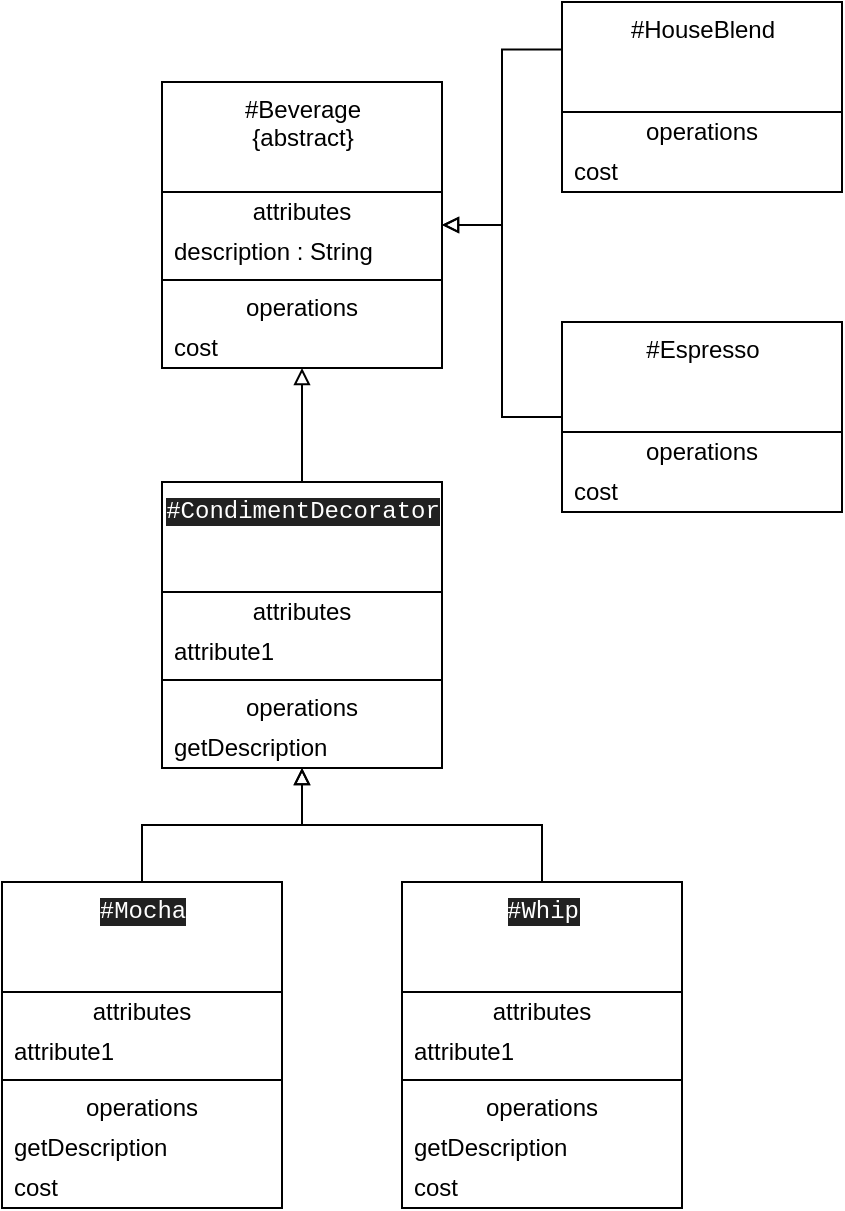 <mxfile version="14.2.4" type="embed" pages="2">
    <diagram id="cLRLvkP9J8YBRdcnJKA4" name="hard.first">
        <mxGraphModel dx="728" dy="585" grid="1" gridSize="10" guides="1" tooltips="1" connect="1" arrows="1" fold="1" page="1" pageScale="1" pageWidth="827" pageHeight="1169" math="0" shadow="0">
            <root>
                <mxCell id="0"/>
                <mxCell id="1" parent="0"/>
                <mxCell id="35" value="" style="edgeStyle=orthogonalEdgeStyle;rounded=0;orthogonalLoop=1;jettySize=auto;html=1;startArrow=block;startFill=0;endArrow=none;endFill=0;" edge="1" parent="1" source="10" target="27">
                    <mxGeometry relative="1" as="geometry"/>
                </mxCell>
                <mxCell id="yAGryowSDwM7K2NVVagc-46" style="edgeStyle=orthogonalEdgeStyle;rounded=0;orthogonalLoop=1;jettySize=auto;html=1;entryX=0;entryY=0.25;entryDx=0;entryDy=0;startArrow=block;startFill=0;endArrow=none;endFill=0;" edge="1" parent="1" source="10" target="36">
                    <mxGeometry relative="1" as="geometry"/>
                </mxCell>
                <mxCell id="yAGryowSDwM7K2NVVagc-47" style="edgeStyle=orthogonalEdgeStyle;rounded=0;orthogonalLoop=1;jettySize=auto;html=1;startArrow=block;startFill=0;endArrow=none;endFill=0;" edge="1" parent="1" source="10" target="18">
                    <mxGeometry relative="1" as="geometry"/>
                </mxCell>
                <mxCell id="10" value="#Beverage&lt;br&gt;{abstract}" style="swimlane;fontStyle=0;align=center;verticalAlign=top;childLayout=stackLayout;horizontal=1;startSize=55;horizontalStack=0;resizeParent=1;resizeParentMax=0;resizeLast=0;collapsible=0;marginBottom=0;html=1;" vertex="1" parent="1">
                    <mxGeometry x="160" y="80" width="140" height="143" as="geometry"/>
                </mxCell>
                <mxCell id="11" value="attributes" style="text;html=1;strokeColor=none;fillColor=none;align=center;verticalAlign=middle;spacingLeft=4;spacingRight=4;overflow=hidden;rotatable=0;points=[[0,0.5],[1,0.5]];portConstraint=eastwest;" vertex="1" parent="10">
                    <mxGeometry y="55" width="140" height="20" as="geometry"/>
                </mxCell>
                <mxCell id="12" value="description : String" style="text;html=1;strokeColor=none;fillColor=none;align=left;verticalAlign=middle;spacingLeft=4;spacingRight=4;overflow=hidden;rotatable=0;points=[[0,0.5],[1,0.5]];portConstraint=eastwest;" vertex="1" parent="10">
                    <mxGeometry y="75" width="140" height="20" as="geometry"/>
                </mxCell>
                <mxCell id="15" value="" style="line;strokeWidth=1;fillColor=none;align=left;verticalAlign=middle;spacingTop=-1;spacingLeft=3;spacingRight=3;rotatable=0;labelPosition=right;points=[];portConstraint=eastwest;" vertex="1" parent="10">
                    <mxGeometry y="95" width="140" height="8" as="geometry"/>
                </mxCell>
                <mxCell id="16" value="operations" style="text;html=1;strokeColor=none;fillColor=none;align=center;verticalAlign=middle;spacingLeft=4;spacingRight=4;overflow=hidden;rotatable=0;points=[[0,0.5],[1,0.5]];portConstraint=eastwest;" vertex="1" parent="10">
                    <mxGeometry y="103" width="140" height="20" as="geometry"/>
                </mxCell>
                <mxCell id="17" value="cost" style="text;html=1;strokeColor=none;fillColor=none;align=left;verticalAlign=middle;spacingLeft=4;spacingRight=4;overflow=hidden;rotatable=0;points=[[0,0.5],[1,0.5]];portConstraint=eastwest;" vertex="1" parent="10">
                    <mxGeometry y="123" width="140" height="20" as="geometry"/>
                </mxCell>
                <mxCell id="18" value="#Espresso" style="swimlane;fontStyle=0;align=center;verticalAlign=top;childLayout=stackLayout;horizontal=1;startSize=55;horizontalStack=0;resizeParent=1;resizeParentMax=0;resizeLast=0;collapsible=0;marginBottom=0;html=1;" vertex="1" parent="1">
                    <mxGeometry x="360" y="200" width="140" height="95" as="geometry"/>
                </mxCell>
                <mxCell id="24" value="operations" style="text;html=1;strokeColor=none;fillColor=none;align=center;verticalAlign=middle;spacingLeft=4;spacingRight=4;overflow=hidden;rotatable=0;points=[[0,0.5],[1,0.5]];portConstraint=eastwest;" vertex="1" parent="18">
                    <mxGeometry y="55" width="140" height="20" as="geometry"/>
                </mxCell>
                <mxCell id="25" value="cost" style="text;html=1;strokeColor=none;fillColor=none;align=left;verticalAlign=middle;spacingLeft=4;spacingRight=4;overflow=hidden;rotatable=0;points=[[0,0.5],[1,0.5]];portConstraint=eastwest;" vertex="1" parent="18">
                    <mxGeometry y="75" width="140" height="20" as="geometry"/>
                </mxCell>
                <mxCell id="o_oECqTWCwl9voqgzaZ2-54" value="" style="edgeStyle=orthogonalEdgeStyle;rounded=0;orthogonalLoop=1;jettySize=auto;html=1;startArrow=block;startFill=0;endArrow=none;endFill=0;" edge="1" parent="1" source="27" target="o_oECqTWCwl9voqgzaZ2-46">
                    <mxGeometry relative="1" as="geometry"/>
                </mxCell>
                <mxCell id="yAGryowSDwM7K2NVVagc-56" style="edgeStyle=orthogonalEdgeStyle;rounded=0;orthogonalLoop=1;jettySize=auto;html=1;startArrow=block;startFill=0;endArrow=none;endFill=0;" edge="1" parent="1" source="27" target="yAGryowSDwM7K2NVVagc-48">
                    <mxGeometry relative="1" as="geometry"/>
                </mxCell>
                <mxCell id="27" value="&lt;font style=&quot;font-size: 12px&quot; color=&quot;#ffffff&quot;&gt;&lt;span style=&quot;background-color: rgb(33 , 33 , 33) ; font-family: &amp;#34;consolas&amp;#34; , &amp;#34;courier new&amp;#34; , monospace&quot;&gt;#&lt;/span&gt;&lt;span style=&quot;background-color: rgb(33 , 33 , 33) ; font-family: &amp;#34;consolas&amp;#34; , &amp;#34;courier new&amp;#34; , monospace&quot;&gt;CondimentDecorator&lt;/span&gt;&lt;/font&gt;" style="swimlane;fontStyle=0;align=center;verticalAlign=top;childLayout=stackLayout;horizontal=1;startSize=55;horizontalStack=0;resizeParent=1;resizeParentMax=0;resizeLast=0;collapsible=0;marginBottom=0;html=1;" vertex="1" parent="1">
                    <mxGeometry x="160" y="280" width="140" height="143" as="geometry"/>
                </mxCell>
                <mxCell id="28" value="attributes" style="text;html=1;strokeColor=none;fillColor=none;align=center;verticalAlign=middle;spacingLeft=4;spacingRight=4;overflow=hidden;rotatable=0;points=[[0,0.5],[1,0.5]];portConstraint=eastwest;" vertex="1" parent="27">
                    <mxGeometry y="55" width="140" height="20" as="geometry"/>
                </mxCell>
                <mxCell id="29" value="attribute1" style="text;html=1;strokeColor=none;fillColor=none;align=left;verticalAlign=middle;spacingLeft=4;spacingRight=4;overflow=hidden;rotatable=0;points=[[0,0.5],[1,0.5]];portConstraint=eastwest;" vertex="1" parent="27">
                    <mxGeometry y="75" width="140" height="20" as="geometry"/>
                </mxCell>
                <mxCell id="32" value="" style="line;strokeWidth=1;fillColor=none;align=left;verticalAlign=middle;spacingTop=-1;spacingLeft=3;spacingRight=3;rotatable=0;labelPosition=right;points=[];portConstraint=eastwest;" vertex="1" parent="27">
                    <mxGeometry y="95" width="140" height="8" as="geometry"/>
                </mxCell>
                <mxCell id="33" value="operations" style="text;html=1;strokeColor=none;fillColor=none;align=center;verticalAlign=middle;spacingLeft=4;spacingRight=4;overflow=hidden;rotatable=0;points=[[0,0.5],[1,0.5]];portConstraint=eastwest;" vertex="1" parent="27">
                    <mxGeometry y="103" width="140" height="20" as="geometry"/>
                </mxCell>
                <mxCell id="34" value="getDescription" style="text;html=1;strokeColor=none;fillColor=none;align=left;verticalAlign=middle;spacingLeft=4;spacingRight=4;overflow=hidden;rotatable=0;points=[[0,0.5],[1,0.5]];portConstraint=eastwest;" vertex="1" parent="27">
                    <mxGeometry y="123" width="140" height="20" as="geometry"/>
                </mxCell>
                <mxCell id="36" value="#HouseBlend" style="swimlane;fontStyle=0;align=center;verticalAlign=top;childLayout=stackLayout;horizontal=1;startSize=55;horizontalStack=0;resizeParent=1;resizeParentMax=0;resizeLast=0;collapsible=0;marginBottom=0;html=1;" vertex="1" parent="1">
                    <mxGeometry x="360" y="40" width="140" height="95" as="geometry"/>
                </mxCell>
                <mxCell id="42" value="operations" style="text;html=1;strokeColor=none;fillColor=none;align=center;verticalAlign=middle;spacingLeft=4;spacingRight=4;overflow=hidden;rotatable=0;points=[[0,0.5],[1,0.5]];portConstraint=eastwest;" vertex="1" parent="36">
                    <mxGeometry y="55" width="140" height="20" as="geometry"/>
                </mxCell>
                <mxCell id="43" value="cost" style="text;html=1;strokeColor=none;fillColor=none;align=left;verticalAlign=middle;spacingLeft=4;spacingRight=4;overflow=hidden;rotatable=0;points=[[0,0.5],[1,0.5]];portConstraint=eastwest;" vertex="1" parent="36">
                    <mxGeometry y="75" width="140" height="20" as="geometry"/>
                </mxCell>
                <mxCell id="o_oECqTWCwl9voqgzaZ2-46" value="&lt;font color=&quot;#ffffff&quot; face=&quot;consolas, courier new, monospace&quot;&gt;&lt;span style=&quot;background-color: rgb(33 , 33 , 33)&quot;&gt;#Mocha&lt;/span&gt;&lt;/font&gt;" style="swimlane;fontStyle=0;align=center;verticalAlign=top;childLayout=stackLayout;horizontal=1;startSize=55;horizontalStack=0;resizeParent=1;resizeParentMax=0;resizeLast=0;collapsible=0;marginBottom=0;html=1;" vertex="1" parent="1">
                    <mxGeometry x="80" y="480" width="140" height="163" as="geometry"/>
                </mxCell>
                <mxCell id="o_oECqTWCwl9voqgzaZ2-47" value="attributes" style="text;html=1;strokeColor=none;fillColor=none;align=center;verticalAlign=middle;spacingLeft=4;spacingRight=4;overflow=hidden;rotatable=0;points=[[0,0.5],[1,0.5]];portConstraint=eastwest;" vertex="1" parent="o_oECqTWCwl9voqgzaZ2-46">
                    <mxGeometry y="55" width="140" height="20" as="geometry"/>
                </mxCell>
                <mxCell id="o_oECqTWCwl9voqgzaZ2-48" value="attribute1" style="text;html=1;strokeColor=none;fillColor=none;align=left;verticalAlign=middle;spacingLeft=4;spacingRight=4;overflow=hidden;rotatable=0;points=[[0,0.5],[1,0.5]];portConstraint=eastwest;" vertex="1" parent="o_oECqTWCwl9voqgzaZ2-46">
                    <mxGeometry y="75" width="140" height="20" as="geometry"/>
                </mxCell>
                <mxCell id="o_oECqTWCwl9voqgzaZ2-51" value="" style="line;strokeWidth=1;fillColor=none;align=left;verticalAlign=middle;spacingTop=-1;spacingLeft=3;spacingRight=3;rotatable=0;labelPosition=right;points=[];portConstraint=eastwest;" vertex="1" parent="o_oECqTWCwl9voqgzaZ2-46">
                    <mxGeometry y="95" width="140" height="8" as="geometry"/>
                </mxCell>
                <mxCell id="o_oECqTWCwl9voqgzaZ2-52" value="operations" style="text;html=1;strokeColor=none;fillColor=none;align=center;verticalAlign=middle;spacingLeft=4;spacingRight=4;overflow=hidden;rotatable=0;points=[[0,0.5],[1,0.5]];portConstraint=eastwest;" vertex="1" parent="o_oECqTWCwl9voqgzaZ2-46">
                    <mxGeometry y="103" width="140" height="20" as="geometry"/>
                </mxCell>
                <mxCell id="o_oECqTWCwl9voqgzaZ2-53" value="getDescription" style="text;html=1;strokeColor=none;fillColor=none;align=left;verticalAlign=middle;spacingLeft=4;spacingRight=4;overflow=hidden;rotatable=0;points=[[0,0.5],[1,0.5]];portConstraint=eastwest;" vertex="1" parent="o_oECqTWCwl9voqgzaZ2-46">
                    <mxGeometry y="123" width="140" height="20" as="geometry"/>
                </mxCell>
                <mxCell id="o_oECqTWCwl9voqgzaZ2-55" value="cost" style="text;html=1;strokeColor=none;fillColor=none;align=left;verticalAlign=middle;spacingLeft=4;spacingRight=4;overflow=hidden;rotatable=0;points=[[0,0.5],[1,0.5]];portConstraint=eastwest;" vertex="1" parent="o_oECqTWCwl9voqgzaZ2-46">
                    <mxGeometry y="143" width="140" height="20" as="geometry"/>
                </mxCell>
                <mxCell id="yAGryowSDwM7K2NVVagc-48" value="&lt;font color=&quot;#ffffff&quot; face=&quot;consolas, courier new, monospace&quot;&gt;&lt;span style=&quot;background-color: rgb(33 , 33 , 33)&quot;&gt;#Whip&lt;/span&gt;&lt;/font&gt;" style="swimlane;fontStyle=0;align=center;verticalAlign=top;childLayout=stackLayout;horizontal=1;startSize=55;horizontalStack=0;resizeParent=1;resizeParentMax=0;resizeLast=0;collapsible=0;marginBottom=0;html=1;" vertex="1" parent="1">
                    <mxGeometry x="280" y="480" width="140" height="163" as="geometry"/>
                </mxCell>
                <mxCell id="yAGryowSDwM7K2NVVagc-49" value="attributes" style="text;html=1;strokeColor=none;fillColor=none;align=center;verticalAlign=middle;spacingLeft=4;spacingRight=4;overflow=hidden;rotatable=0;points=[[0,0.5],[1,0.5]];portConstraint=eastwest;" vertex="1" parent="yAGryowSDwM7K2NVVagc-48">
                    <mxGeometry y="55" width="140" height="20" as="geometry"/>
                </mxCell>
                <mxCell id="yAGryowSDwM7K2NVVagc-50" value="attribute1" style="text;html=1;strokeColor=none;fillColor=none;align=left;verticalAlign=middle;spacingLeft=4;spacingRight=4;overflow=hidden;rotatable=0;points=[[0,0.5],[1,0.5]];portConstraint=eastwest;" vertex="1" parent="yAGryowSDwM7K2NVVagc-48">
                    <mxGeometry y="75" width="140" height="20" as="geometry"/>
                </mxCell>
                <mxCell id="yAGryowSDwM7K2NVVagc-51" value="" style="line;strokeWidth=1;fillColor=none;align=left;verticalAlign=middle;spacingTop=-1;spacingLeft=3;spacingRight=3;rotatable=0;labelPosition=right;points=[];portConstraint=eastwest;" vertex="1" parent="yAGryowSDwM7K2NVVagc-48">
                    <mxGeometry y="95" width="140" height="8" as="geometry"/>
                </mxCell>
                <mxCell id="yAGryowSDwM7K2NVVagc-52" value="operations" style="text;html=1;strokeColor=none;fillColor=none;align=center;verticalAlign=middle;spacingLeft=4;spacingRight=4;overflow=hidden;rotatable=0;points=[[0,0.5],[1,0.5]];portConstraint=eastwest;" vertex="1" parent="yAGryowSDwM7K2NVVagc-48">
                    <mxGeometry y="103" width="140" height="20" as="geometry"/>
                </mxCell>
                <mxCell id="yAGryowSDwM7K2NVVagc-53" value="getDescription" style="text;html=1;strokeColor=none;fillColor=none;align=left;verticalAlign=middle;spacingLeft=4;spacingRight=4;overflow=hidden;rotatable=0;points=[[0,0.5],[1,0.5]];portConstraint=eastwest;" vertex="1" parent="yAGryowSDwM7K2NVVagc-48">
                    <mxGeometry y="123" width="140" height="20" as="geometry"/>
                </mxCell>
                <mxCell id="yAGryowSDwM7K2NVVagc-54" value="cost" style="text;html=1;strokeColor=none;fillColor=none;align=left;verticalAlign=middle;spacingLeft=4;spacingRight=4;overflow=hidden;rotatable=0;points=[[0,0.5],[1,0.5]];portConstraint=eastwest;" vertex="1" parent="yAGryowSDwM7K2NVVagc-48">
                    <mxGeometry y="143" width="140" height="20" as="geometry"/>
                </mxCell>
            </root>
        </mxGraphModel>
    </diagram>
    <diagram id="hN1gs0mN2qT3x5U18en3" name="java-design">
        <mxGraphModel dx="728" dy="585" grid="1" gridSize="10" guides="1" tooltips="1" connect="1" arrows="1" fold="1" page="1" pageScale="1" pageWidth="827" pageHeight="1169" math="0" shadow="0">
            <root>
                <mxCell id="uuD-_PLclleQuTO5J6OP-0"/>
                <mxCell id="uuD-_PLclleQuTO5J6OP-1" parent="uuD-_PLclleQuTO5J6OP-0"/>
                <mxCell id="HHP1z7j7WVv1AiOn2_TP-8" value="" style="edgeStyle=orthogonalEdgeStyle;rounded=0;orthogonalLoop=1;jettySize=auto;html=1;startArrow=block;startFill=0;endArrow=none;endFill=0;" edge="1" parent="uuD-_PLclleQuTO5J6OP-1" source="uuD-_PLclleQuTO5J6OP-2" target="HHP1z7j7WVv1AiOn2_TP-0">
                    <mxGeometry relative="1" as="geometry"/>
                </mxCell>
                <mxCell id="HHP1z7j7WVv1AiOn2_TP-17" value="" style="edgeStyle=orthogonalEdgeStyle;rounded=0;orthogonalLoop=1;jettySize=auto;html=1;startArrow=block;startFill=0;endArrow=none;endFill=0;" edge="1" parent="uuD-_PLclleQuTO5J6OP-1" source="uuD-_PLclleQuTO5J6OP-2" target="HHP1z7j7WVv1AiOn2_TP-9">
                    <mxGeometry relative="1" as="geometry"/>
                </mxCell>
                <mxCell id="uuD-_PLclleQuTO5J6OP-2" value="&amp;lt;&amp;lt;Interface&amp;gt;&amp;gt;&lt;br&gt;&lt;b&gt;#IBeverage&lt;/b&gt;" style="swimlane;fontStyle=0;align=center;verticalAlign=top;childLayout=stackLayout;horizontal=1;startSize=55;horizontalStack=0;resizeParent=1;resizeParentMax=0;resizeLast=0;collapsible=0;marginBottom=0;html=1;" vertex="1" parent="uuD-_PLclleQuTO5J6OP-1">
                    <mxGeometry x="300" y="200" width="140" height="95" as="geometry"/>
                </mxCell>
                <mxCell id="uuD-_PLclleQuTO5J6OP-8" value="operations" style="text;html=1;strokeColor=none;fillColor=none;align=center;verticalAlign=middle;spacingLeft=4;spacingRight=4;overflow=hidden;rotatable=0;points=[[0,0.5],[1,0.5]];portConstraint=eastwest;" vertex="1" parent="uuD-_PLclleQuTO5J6OP-2">
                    <mxGeometry y="55" width="140" height="20" as="geometry"/>
                </mxCell>
                <mxCell id="uuD-_PLclleQuTO5J6OP-9" value="getTotalPrice" style="text;html=1;strokeColor=none;fillColor=none;align=left;verticalAlign=middle;spacingLeft=4;spacingRight=4;overflow=hidden;rotatable=0;points=[[0,0.5],[1,0.5]];portConstraint=eastwest;" vertex="1" parent="uuD-_PLclleQuTO5J6OP-2">
                    <mxGeometry y="75" width="140" height="20" as="geometry"/>
                </mxCell>
                <mxCell id="HHP1z7j7WVv1AiOn2_TP-26" value="" style="edgeStyle=orthogonalEdgeStyle;rounded=0;orthogonalLoop=1;jettySize=auto;html=1;startArrow=block;startFill=0;endArrow=none;endFill=0;" edge="1" parent="uuD-_PLclleQuTO5J6OP-1" source="HHP1z7j7WVv1AiOn2_TP-0" target="HHP1z7j7WVv1AiOn2_TP-18">
                    <mxGeometry relative="1" as="geometry"/>
                </mxCell>
                <mxCell id="HHP1z7j7WVv1AiOn2_TP-0" value="&lt;font color=&quot;#ffffff&quot; style=&quot;font-size: 12px&quot;&gt;#&lt;span style=&quot;background-color: rgb(33 , 33 , 33) ; font-family: &amp;#34;consolas&amp;#34; , &amp;#34;courier new&amp;#34; , monospace&quot;&gt;AbstractAddingDecorator&lt;/span&gt;&lt;/font&gt;" style="swimlane;fontStyle=0;align=center;verticalAlign=top;childLayout=stackLayout;horizontal=1;startSize=55;horizontalStack=0;resizeParent=1;resizeParentMax=0;resizeLast=0;collapsible=0;marginBottom=0;html=1;" vertex="1" parent="uuD-_PLclleQuTO5J6OP-1">
                    <mxGeometry x="300" y="340" width="140" height="163" as="geometry"/>
                </mxCell>
                <mxCell id="HHP1z7j7WVv1AiOn2_TP-1" value="attributes" style="text;html=1;strokeColor=none;fillColor=none;align=center;verticalAlign=middle;spacingLeft=4;spacingRight=4;overflow=hidden;rotatable=0;points=[[0,0.5],[1,0.5]];portConstraint=eastwest;" vertex="1" parent="HHP1z7j7WVv1AiOn2_TP-0">
                    <mxGeometry y="55" width="140" height="20" as="geometry"/>
                </mxCell>
                <mxCell id="HHP1z7j7WVv1AiOn2_TP-2" value="base : IBeverage" style="text;html=1;strokeColor=none;fillColor=none;align=left;verticalAlign=middle;spacingLeft=4;spacingRight=4;overflow=hidden;rotatable=0;points=[[0,0.5],[1,0.5]];portConstraint=eastwest;" vertex="1" parent="HHP1z7j7WVv1AiOn2_TP-0">
                    <mxGeometry y="75" width="140" height="20" as="geometry"/>
                </mxCell>
                <mxCell id="HHP1z7j7WVv1AiOn2_TP-5" value="" style="line;strokeWidth=1;fillColor=none;align=left;verticalAlign=middle;spacingTop=-1;spacingLeft=3;spacingRight=3;rotatable=0;labelPosition=right;points=[];portConstraint=eastwest;" vertex="1" parent="HHP1z7j7WVv1AiOn2_TP-0">
                    <mxGeometry y="95" width="140" height="8" as="geometry"/>
                </mxCell>
                <mxCell id="HHP1z7j7WVv1AiOn2_TP-6" value="operations" style="text;html=1;strokeColor=none;fillColor=none;align=center;verticalAlign=middle;spacingLeft=4;spacingRight=4;overflow=hidden;rotatable=0;points=[[0,0.5],[1,0.5]];portConstraint=eastwest;" vertex="1" parent="HHP1z7j7WVv1AiOn2_TP-0">
                    <mxGeometry y="103" width="140" height="20" as="geometry"/>
                </mxCell>
                <mxCell id="HHP1z7j7WVv1AiOn2_TP-7" value="getTotalPrice" style="text;html=1;strokeColor=none;fillColor=none;align=left;verticalAlign=middle;spacingLeft=4;spacingRight=4;overflow=hidden;rotatable=0;points=[[0,0.5],[1,0.5]];portConstraint=eastwest;" vertex="1" parent="HHP1z7j7WVv1AiOn2_TP-0">
                    <mxGeometry y="123" width="140" height="20" as="geometry"/>
                </mxCell>
                <mxCell id="Wzjf1yg8BI-2WvR7GT1B-0" value="setBase" style="text;html=1;strokeColor=none;fillColor=none;align=left;verticalAlign=middle;spacingLeft=4;spacingRight=4;overflow=hidden;rotatable=0;points=[[0,0.5],[1,0.5]];portConstraint=eastwest;" vertex="1" parent="HHP1z7j7WVv1AiOn2_TP-0">
                    <mxGeometry y="143" width="140" height="20" as="geometry"/>
                </mxCell>
                <mxCell id="HHP1z7j7WVv1AiOn2_TP-35" value="" style="edgeStyle=orthogonalEdgeStyle;rounded=0;orthogonalLoop=1;jettySize=auto;html=1;startArrow=block;startFill=0;endArrow=none;endFill=0;exitX=0.504;exitY=1.04;exitDx=0;exitDy=0;exitPerimeter=0;" edge="1" parent="uuD-_PLclleQuTO5J6OP-1" source="HHP1z7j7WVv1AiOn2_TP-7" target="HHP1z7j7WVv1AiOn2_TP-27">
                    <mxGeometry relative="1" as="geometry">
                        <mxPoint x="440" y="565" as="sourcePoint"/>
                    </mxGeometry>
                </mxCell>
                <mxCell id="HHP1z7j7WVv1AiOn2_TP-9" value="#Base" style="swimlane;fontStyle=0;align=center;verticalAlign=top;childLayout=stackLayout;horizontal=1;startSize=55;horizontalStack=0;resizeParent=1;resizeParentMax=0;resizeLast=0;collapsible=0;marginBottom=0;html=1;" vertex="1" parent="uuD-_PLclleQuTO5J6OP-1">
                    <mxGeometry x="520" y="200" width="140" height="183" as="geometry"/>
                </mxCell>
                <mxCell id="HHP1z7j7WVv1AiOn2_TP-10" value="attributes" style="text;html=1;strokeColor=none;fillColor=none;align=center;verticalAlign=middle;spacingLeft=4;spacingRight=4;overflow=hidden;rotatable=0;points=[[0,0.5],[1,0.5]];portConstraint=eastwest;" vertex="1" parent="HHP1z7j7WVv1AiOn2_TP-9">
                    <mxGeometry y="55" width="140" height="20" as="geometry"/>
                </mxCell>
                <mxCell id="HHP1z7j7WVv1AiOn2_TP-11" value="attribute1" style="text;html=1;strokeColor=none;fillColor=none;align=left;verticalAlign=middle;spacingLeft=4;spacingRight=4;overflow=hidden;rotatable=0;points=[[0,0.5],[1,0.5]];portConstraint=eastwest;" vertex="1" parent="HHP1z7j7WVv1AiOn2_TP-9">
                    <mxGeometry y="75" width="140" height="20" as="geometry"/>
                </mxCell>
                <mxCell id="HHP1z7j7WVv1AiOn2_TP-12" value="inherited attribute2" style="text;html=1;strokeColor=none;fillColor=none;align=left;verticalAlign=middle;spacingLeft=4;spacingRight=4;overflow=hidden;rotatable=0;points=[[0,0.5],[1,0.5]];portConstraint=eastwest;fontColor=#808080;" vertex="1" parent="HHP1z7j7WVv1AiOn2_TP-9">
                    <mxGeometry y="95" width="140" height="20" as="geometry"/>
                </mxCell>
                <mxCell id="HHP1z7j7WVv1AiOn2_TP-13" value="..." style="text;html=1;strokeColor=none;fillColor=none;align=left;verticalAlign=middle;spacingLeft=4;spacingRight=4;overflow=hidden;rotatable=0;points=[[0,0.5],[1,0.5]];portConstraint=eastwest;" vertex="1" parent="HHP1z7j7WVv1AiOn2_TP-9">
                    <mxGeometry y="115" width="140" height="20" as="geometry"/>
                </mxCell>
                <mxCell id="HHP1z7j7WVv1AiOn2_TP-14" value="" style="line;strokeWidth=1;fillColor=none;align=left;verticalAlign=middle;spacingTop=-1;spacingLeft=3;spacingRight=3;rotatable=0;labelPosition=right;points=[];portConstraint=eastwest;" vertex="1" parent="HHP1z7j7WVv1AiOn2_TP-9">
                    <mxGeometry y="135" width="140" height="8" as="geometry"/>
                </mxCell>
                <mxCell id="HHP1z7j7WVv1AiOn2_TP-15" value="operations" style="text;html=1;strokeColor=none;fillColor=none;align=center;verticalAlign=middle;spacingLeft=4;spacingRight=4;overflow=hidden;rotatable=0;points=[[0,0.5],[1,0.5]];portConstraint=eastwest;" vertex="1" parent="HHP1z7j7WVv1AiOn2_TP-9">
                    <mxGeometry y="143" width="140" height="20" as="geometry"/>
                </mxCell>
                <mxCell id="HHP1z7j7WVv1AiOn2_TP-16" value="operation1" style="text;html=1;strokeColor=none;fillColor=none;align=left;verticalAlign=middle;spacingLeft=4;spacingRight=4;overflow=hidden;rotatable=0;points=[[0,0.5],[1,0.5]];portConstraint=eastwest;" vertex="1" parent="HHP1z7j7WVv1AiOn2_TP-9">
                    <mxGeometry y="163" width="140" height="20" as="geometry"/>
                </mxCell>
                <mxCell id="HHP1z7j7WVv1AiOn2_TP-18" value="&lt;font color=&quot;#ffffff&quot;&gt;#Milk&lt;/font&gt;" style="swimlane;fontStyle=0;align=center;verticalAlign=top;childLayout=stackLayout;horizontal=1;startSize=55;horizontalStack=0;resizeParent=1;resizeParentMax=0;resizeLast=0;collapsible=0;marginBottom=0;html=1;" vertex="1" parent="uuD-_PLclleQuTO5J6OP-1">
                    <mxGeometry x="300" y="600" width="140" height="183" as="geometry"/>
                </mxCell>
                <mxCell id="HHP1z7j7WVv1AiOn2_TP-19" value="attributes" style="text;html=1;strokeColor=none;fillColor=none;align=center;verticalAlign=middle;spacingLeft=4;spacingRight=4;overflow=hidden;rotatable=0;points=[[0,0.5],[1,0.5]];portConstraint=eastwest;" vertex="1" parent="HHP1z7j7WVv1AiOn2_TP-18">
                    <mxGeometry y="55" width="140" height="20" as="geometry"/>
                </mxCell>
                <mxCell id="HHP1z7j7WVv1AiOn2_TP-20" value="attribute1" style="text;html=1;strokeColor=none;fillColor=none;align=left;verticalAlign=middle;spacingLeft=4;spacingRight=4;overflow=hidden;rotatable=0;points=[[0,0.5],[1,0.5]];portConstraint=eastwest;" vertex="1" parent="HHP1z7j7WVv1AiOn2_TP-18">
                    <mxGeometry y="75" width="140" height="20" as="geometry"/>
                </mxCell>
                <mxCell id="HHP1z7j7WVv1AiOn2_TP-21" value="inherited attribute2" style="text;html=1;strokeColor=none;fillColor=none;align=left;verticalAlign=middle;spacingLeft=4;spacingRight=4;overflow=hidden;rotatable=0;points=[[0,0.5],[1,0.5]];portConstraint=eastwest;fontColor=#808080;" vertex="1" parent="HHP1z7j7WVv1AiOn2_TP-18">
                    <mxGeometry y="95" width="140" height="20" as="geometry"/>
                </mxCell>
                <mxCell id="HHP1z7j7WVv1AiOn2_TP-22" value="..." style="text;html=1;strokeColor=none;fillColor=none;align=left;verticalAlign=middle;spacingLeft=4;spacingRight=4;overflow=hidden;rotatable=0;points=[[0,0.5],[1,0.5]];portConstraint=eastwest;" vertex="1" parent="HHP1z7j7WVv1AiOn2_TP-18">
                    <mxGeometry y="115" width="140" height="20" as="geometry"/>
                </mxCell>
                <mxCell id="HHP1z7j7WVv1AiOn2_TP-23" value="" style="line;strokeWidth=1;fillColor=none;align=left;verticalAlign=middle;spacingTop=-1;spacingLeft=3;spacingRight=3;rotatable=0;labelPosition=right;points=[];portConstraint=eastwest;" vertex="1" parent="HHP1z7j7WVv1AiOn2_TP-18">
                    <mxGeometry y="135" width="140" height="8" as="geometry"/>
                </mxCell>
                <mxCell id="HHP1z7j7WVv1AiOn2_TP-24" value="operations" style="text;html=1;strokeColor=none;fillColor=none;align=center;verticalAlign=middle;spacingLeft=4;spacingRight=4;overflow=hidden;rotatable=0;points=[[0,0.5],[1,0.5]];portConstraint=eastwest;" vertex="1" parent="HHP1z7j7WVv1AiOn2_TP-18">
                    <mxGeometry y="143" width="140" height="20" as="geometry"/>
                </mxCell>
                <mxCell id="HHP1z7j7WVv1AiOn2_TP-25" value="operation1" style="text;html=1;strokeColor=none;fillColor=none;align=left;verticalAlign=middle;spacingLeft=4;spacingRight=4;overflow=hidden;rotatable=0;points=[[0,0.5],[1,0.5]];portConstraint=eastwest;" vertex="1" parent="HHP1z7j7WVv1AiOn2_TP-18">
                    <mxGeometry y="163" width="140" height="20" as="geometry"/>
                </mxCell>
                <mxCell id="HHP1z7j7WVv1AiOn2_TP-27" value="#Espresso" style="swimlane;fontStyle=0;align=center;verticalAlign=top;childLayout=stackLayout;horizontal=1;startSize=55;horizontalStack=0;resizeParent=1;resizeParentMax=0;resizeLast=0;collapsible=0;marginBottom=0;html=1;" vertex="1" parent="uuD-_PLclleQuTO5J6OP-1">
                    <mxGeometry x="520" y="600" width="140" height="183" as="geometry"/>
                </mxCell>
                <mxCell id="HHP1z7j7WVv1AiOn2_TP-28" value="attributes" style="text;html=1;strokeColor=none;fillColor=none;align=center;verticalAlign=middle;spacingLeft=4;spacingRight=4;overflow=hidden;rotatable=0;points=[[0,0.5],[1,0.5]];portConstraint=eastwest;" vertex="1" parent="HHP1z7j7WVv1AiOn2_TP-27">
                    <mxGeometry y="55" width="140" height="20" as="geometry"/>
                </mxCell>
                <mxCell id="HHP1z7j7WVv1AiOn2_TP-29" value="attribute1" style="text;html=1;strokeColor=none;fillColor=none;align=left;verticalAlign=middle;spacingLeft=4;spacingRight=4;overflow=hidden;rotatable=0;points=[[0,0.5],[1,0.5]];portConstraint=eastwest;" vertex="1" parent="HHP1z7j7WVv1AiOn2_TP-27">
                    <mxGeometry y="75" width="140" height="20" as="geometry"/>
                </mxCell>
                <mxCell id="HHP1z7j7WVv1AiOn2_TP-30" value="inherited attribute2" style="text;html=1;strokeColor=none;fillColor=none;align=left;verticalAlign=middle;spacingLeft=4;spacingRight=4;overflow=hidden;rotatable=0;points=[[0,0.5],[1,0.5]];portConstraint=eastwest;fontColor=#808080;" vertex="1" parent="HHP1z7j7WVv1AiOn2_TP-27">
                    <mxGeometry y="95" width="140" height="20" as="geometry"/>
                </mxCell>
                <mxCell id="HHP1z7j7WVv1AiOn2_TP-31" value="..." style="text;html=1;strokeColor=none;fillColor=none;align=left;verticalAlign=middle;spacingLeft=4;spacingRight=4;overflow=hidden;rotatable=0;points=[[0,0.5],[1,0.5]];portConstraint=eastwest;" vertex="1" parent="HHP1z7j7WVv1AiOn2_TP-27">
                    <mxGeometry y="115" width="140" height="20" as="geometry"/>
                </mxCell>
                <mxCell id="HHP1z7j7WVv1AiOn2_TP-32" value="" style="line;strokeWidth=1;fillColor=none;align=left;verticalAlign=middle;spacingTop=-1;spacingLeft=3;spacingRight=3;rotatable=0;labelPosition=right;points=[];portConstraint=eastwest;" vertex="1" parent="HHP1z7j7WVv1AiOn2_TP-27">
                    <mxGeometry y="135" width="140" height="8" as="geometry"/>
                </mxCell>
                <mxCell id="HHP1z7j7WVv1AiOn2_TP-33" value="operations" style="text;html=1;strokeColor=none;fillColor=none;align=center;verticalAlign=middle;spacingLeft=4;spacingRight=4;overflow=hidden;rotatable=0;points=[[0,0.5],[1,0.5]];portConstraint=eastwest;" vertex="1" parent="HHP1z7j7WVv1AiOn2_TP-27">
                    <mxGeometry y="143" width="140" height="20" as="geometry"/>
                </mxCell>
                <mxCell id="HHP1z7j7WVv1AiOn2_TP-34" value="operation1" style="text;html=1;strokeColor=none;fillColor=none;align=left;verticalAlign=middle;spacingLeft=4;spacingRight=4;overflow=hidden;rotatable=0;points=[[0,0.5],[1,0.5]];portConstraint=eastwest;" vertex="1" parent="HHP1z7j7WVv1AiOn2_TP-27">
                    <mxGeometry y="163" width="140" height="20" as="geometry"/>
                </mxCell>
                <mxCell id="HHP1z7j7WVv1AiOn2_TP-37" style="edgeStyle=orthogonalEdgeStyle;rounded=0;orthogonalLoop=1;jettySize=auto;html=1;entryX=0;entryY=0.5;entryDx=0;entryDy=0;startArrow=none;startFill=0;endArrow=block;endFill=1;" edge="1" parent="uuD-_PLclleQuTO5J6OP-1" source="HHP1z7j7WVv1AiOn2_TP-2" target="uuD-_PLclleQuTO5J6OP-2">
                    <mxGeometry relative="1" as="geometry">
                        <Array as="points">
                            <mxPoint x="230" y="425"/>
                            <mxPoint x="230" y="248"/>
                        </Array>
                    </mxGeometry>
                </mxCell>
            </root>
        </mxGraphModel>
    </diagram>
</mxfile>